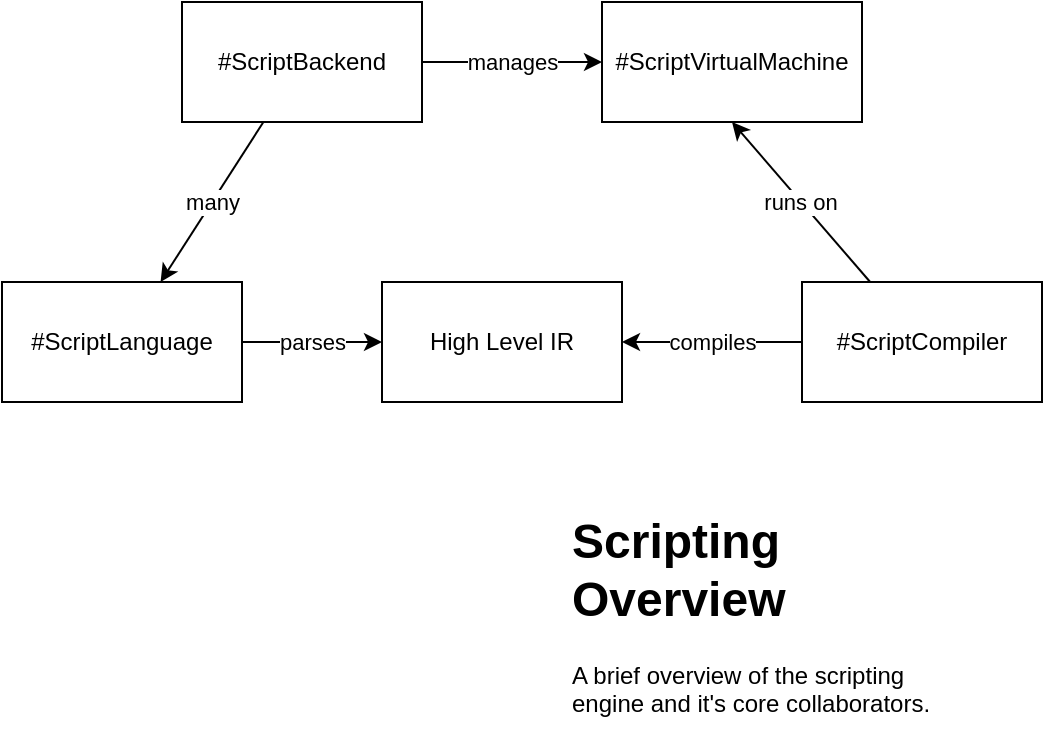<mxfile>
    <diagram id="_cXo8imJAWg-RhuMHT85" name="Page-1">
        <mxGraphModel dx="724" dy="932" grid="1" gridSize="10" guides="1" tooltips="1" connect="1" arrows="1" fold="1" page="0" pageScale="1" pageWidth="850" pageHeight="1100" background="none" math="0" shadow="0">
            <root>
                <mxCell id="0"/>
                <mxCell id="1" parent="0"/>
                <mxCell id="4" value="many" style="edgeStyle=none;html=1;" parent="1" source="2" target="3" edge="1">
                    <mxGeometry relative="1" as="geometry"/>
                </mxCell>
                <mxCell id="7" value="manages" style="edgeStyle=none;html=1;" edge="1" parent="1" source="2" target="6">
                    <mxGeometry relative="1" as="geometry"/>
                </mxCell>
                <mxCell id="2" value="#ScriptBackend" style="rounded=0;whiteSpace=wrap;html=1;" parent="1" vertex="1">
                    <mxGeometry y="120" width="120" height="60" as="geometry"/>
                </mxCell>
                <mxCell id="11" value="parses" style="edgeStyle=none;html=1;" edge="1" parent="1" source="3" target="10">
                    <mxGeometry relative="1" as="geometry"/>
                </mxCell>
                <mxCell id="3" value="#ScriptLanguage" style="whiteSpace=wrap;html=1;rounded=0;" parent="1" vertex="1">
                    <mxGeometry x="-90" y="260" width="120" height="60" as="geometry"/>
                </mxCell>
                <mxCell id="5" value="&lt;h1&gt;Scripting Overview&lt;/h1&gt;&lt;p&gt;A brief overview of the scripting engine and it's core collaborators.&lt;/p&gt;" style="text;html=1;strokeColor=none;fillColor=none;spacing=5;spacingTop=-20;whiteSpace=wrap;overflow=hidden;rounded=0;" vertex="1" parent="1">
                    <mxGeometry x="190" y="370" width="190" height="120" as="geometry"/>
                </mxCell>
                <mxCell id="6" value="#ScriptVirtualMachine" style="whiteSpace=wrap;html=1;rounded=0;" vertex="1" parent="1">
                    <mxGeometry x="210" y="120" width="130" height="60" as="geometry"/>
                </mxCell>
                <mxCell id="10" value="High Level IR" style="whiteSpace=wrap;html=1;rounded=0;" vertex="1" parent="1">
                    <mxGeometry x="100" y="260" width="120" height="60" as="geometry"/>
                </mxCell>
                <mxCell id="14" value="runs on&lt;br&gt;" style="edgeStyle=none;html=1;entryX=0.5;entryY=1;entryDx=0;entryDy=0;" edge="1" parent="1" source="12" target="6">
                    <mxGeometry relative="1" as="geometry"/>
                </mxCell>
                <mxCell id="16" value="compiles" style="edgeStyle=none;html=1;entryX=1;entryY=0.5;entryDx=0;entryDy=0;" edge="1" parent="1" source="12" target="10">
                    <mxGeometry relative="1" as="geometry"/>
                </mxCell>
                <mxCell id="12" value="#ScriptCompiler" style="whiteSpace=wrap;html=1;rounded=0;" vertex="1" parent="1">
                    <mxGeometry x="310" y="260" width="120" height="60" as="geometry"/>
                </mxCell>
            </root>
        </mxGraphModel>
    </diagram>
</mxfile>